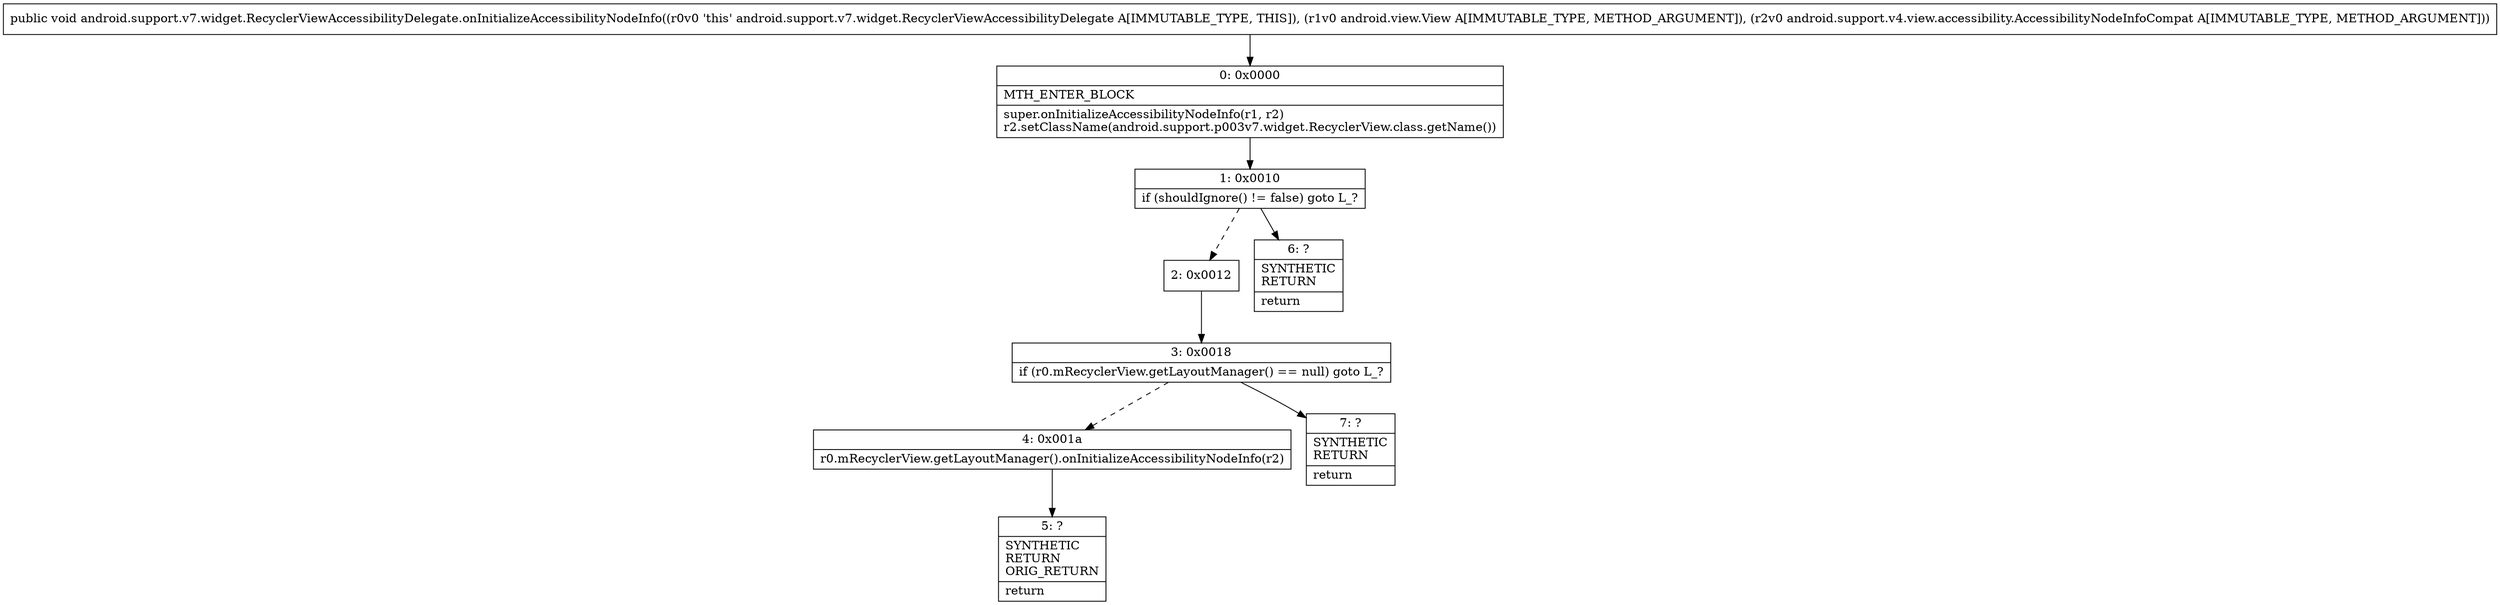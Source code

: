 digraph "CFG forandroid.support.v7.widget.RecyclerViewAccessibilityDelegate.onInitializeAccessibilityNodeInfo(Landroid\/view\/View;Landroid\/support\/v4\/view\/accessibility\/AccessibilityNodeInfoCompat;)V" {
Node_0 [shape=record,label="{0\:\ 0x0000|MTH_ENTER_BLOCK\l|super.onInitializeAccessibilityNodeInfo(r1, r2)\lr2.setClassName(android.support.p003v7.widget.RecyclerView.class.getName())\l}"];
Node_1 [shape=record,label="{1\:\ 0x0010|if (shouldIgnore() != false) goto L_?\l}"];
Node_2 [shape=record,label="{2\:\ 0x0012}"];
Node_3 [shape=record,label="{3\:\ 0x0018|if (r0.mRecyclerView.getLayoutManager() == null) goto L_?\l}"];
Node_4 [shape=record,label="{4\:\ 0x001a|r0.mRecyclerView.getLayoutManager().onInitializeAccessibilityNodeInfo(r2)\l}"];
Node_5 [shape=record,label="{5\:\ ?|SYNTHETIC\lRETURN\lORIG_RETURN\l|return\l}"];
Node_6 [shape=record,label="{6\:\ ?|SYNTHETIC\lRETURN\l|return\l}"];
Node_7 [shape=record,label="{7\:\ ?|SYNTHETIC\lRETURN\l|return\l}"];
MethodNode[shape=record,label="{public void android.support.v7.widget.RecyclerViewAccessibilityDelegate.onInitializeAccessibilityNodeInfo((r0v0 'this' android.support.v7.widget.RecyclerViewAccessibilityDelegate A[IMMUTABLE_TYPE, THIS]), (r1v0 android.view.View A[IMMUTABLE_TYPE, METHOD_ARGUMENT]), (r2v0 android.support.v4.view.accessibility.AccessibilityNodeInfoCompat A[IMMUTABLE_TYPE, METHOD_ARGUMENT])) }"];
MethodNode -> Node_0;
Node_0 -> Node_1;
Node_1 -> Node_2[style=dashed];
Node_1 -> Node_6;
Node_2 -> Node_3;
Node_3 -> Node_4[style=dashed];
Node_3 -> Node_7;
Node_4 -> Node_5;
}

